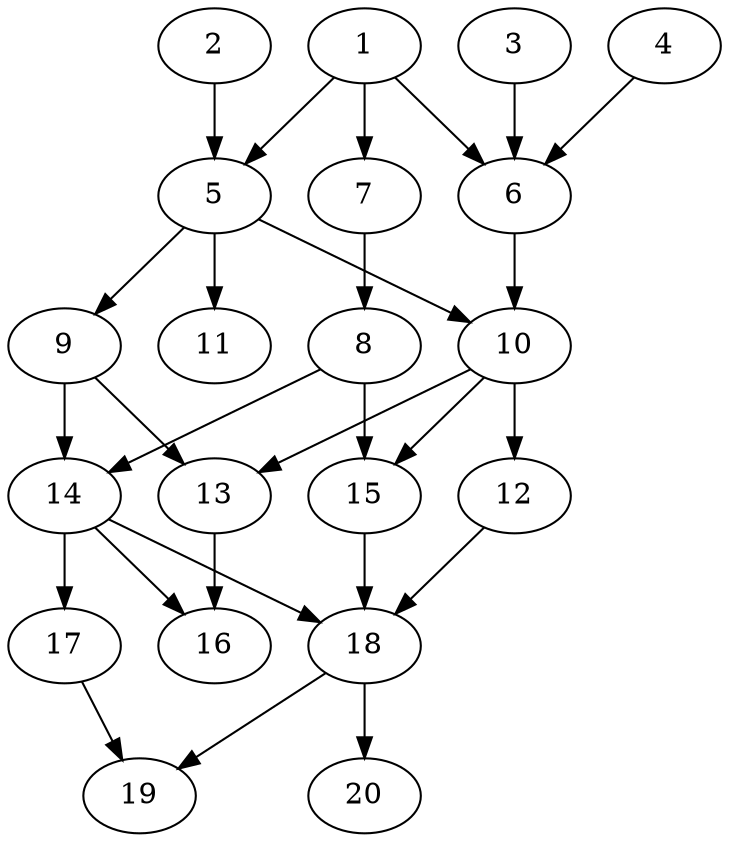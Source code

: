 // DAG automatically generated by daggen at Thu Oct  3 13:58:42 2019
// ./daggen --dot -n 20 --ccr 0.5 --fat 0.5 --regular 0.7 --density 0.6 --mindata 5242880 --maxdata 52428800 
digraph G {
  1 [size="12845056", alpha="0.19", expect_size="6422528"] 
  1 -> 5 [size ="6422528"]
  1 -> 6 [size ="6422528"]
  1 -> 7 [size ="6422528"]
  2 [size="67043328", alpha="0.11", expect_size="33521664"] 
  2 -> 5 [size ="33521664"]
  3 [size="67305472", alpha="0.14", expect_size="33652736"] 
  3 -> 6 [size ="33652736"]
  4 [size="82905088", alpha="0.18", expect_size="41452544"] 
  4 -> 6 [size ="41452544"]
  5 [size="18536448", alpha="0.02", expect_size="9268224"] 
  5 -> 9 [size ="9268224"]
  5 -> 10 [size ="9268224"]
  5 -> 11 [size ="9268224"]
  6 [size="43231232", alpha="0.15", expect_size="21615616"] 
  6 -> 10 [size ="21615616"]
  7 [size="85780480", alpha="0.14", expect_size="42890240"] 
  7 -> 8 [size ="42890240"]
  8 [size="57509888", alpha="0.12", expect_size="28754944"] 
  8 -> 14 [size ="28754944"]
  8 -> 15 [size ="28754944"]
  9 [size="16793600", alpha="0.02", expect_size="8396800"] 
  9 -> 13 [size ="8396800"]
  9 -> 14 [size ="8396800"]
  10 [size="97449984", alpha="0.07", expect_size="48724992"] 
  10 -> 12 [size ="48724992"]
  10 -> 13 [size ="48724992"]
  10 -> 15 [size ="48724992"]
  11 [size="47388672", alpha="0.02", expect_size="23694336"] 
  12 [size="45008896", alpha="0.09", expect_size="22504448"] 
  12 -> 18 [size ="22504448"]
  13 [size="98772992", alpha="0.17", expect_size="49386496"] 
  13 -> 16 [size ="49386496"]
  14 [size="72521728", alpha="0.10", expect_size="36260864"] 
  14 -> 16 [size ="36260864"]
  14 -> 17 [size ="36260864"]
  14 -> 18 [size ="36260864"]
  15 [size="64620544", alpha="0.02", expect_size="32310272"] 
  15 -> 18 [size ="32310272"]
  16 [size="74711040", alpha="0.10", expect_size="37355520"] 
  17 [size="51572736", alpha="0.01", expect_size="25786368"] 
  17 -> 19 [size ="25786368"]
  18 [size="23003136", alpha="0.05", expect_size="11501568"] 
  18 -> 19 [size ="11501568"]
  18 -> 20 [size ="11501568"]
  19 [size="80904192", alpha="0.20", expect_size="40452096"] 
  20 [size="89430016", alpha="0.10", expect_size="44715008"] 
}
